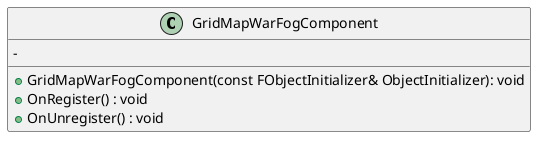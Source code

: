 @startuml GridWarFogComponent

class GridMapWarFogComponent{
    +GridMapWarFogComponent(const FObjectInitializer& ObjectInitializer): void
    +OnRegister() : void
    +OnUnregister() : void

    -
}

@enduml